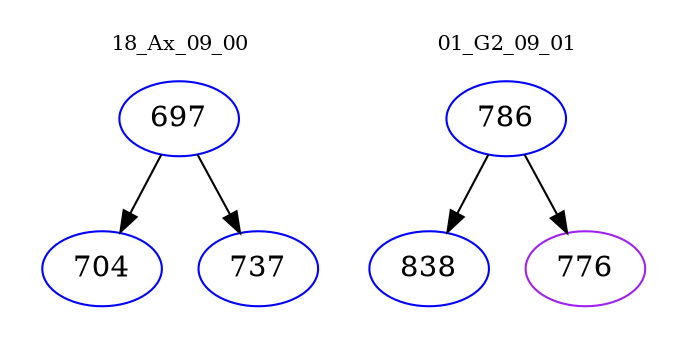 digraph{
subgraph cluster_0 {
color = white
label = "18_Ax_09_00";
fontsize=10;
T0_697 [label="697", color="blue"]
T0_697 -> T0_704 [color="black"]
T0_704 [label="704", color="blue"]
T0_697 -> T0_737 [color="black"]
T0_737 [label="737", color="blue"]
}
subgraph cluster_1 {
color = white
label = "01_G2_09_01";
fontsize=10;
T1_786 [label="786", color="blue"]
T1_786 -> T1_838 [color="black"]
T1_838 [label="838", color="blue"]
T1_786 -> T1_776 [color="black"]
T1_776 [label="776", color="purple"]
}
}
